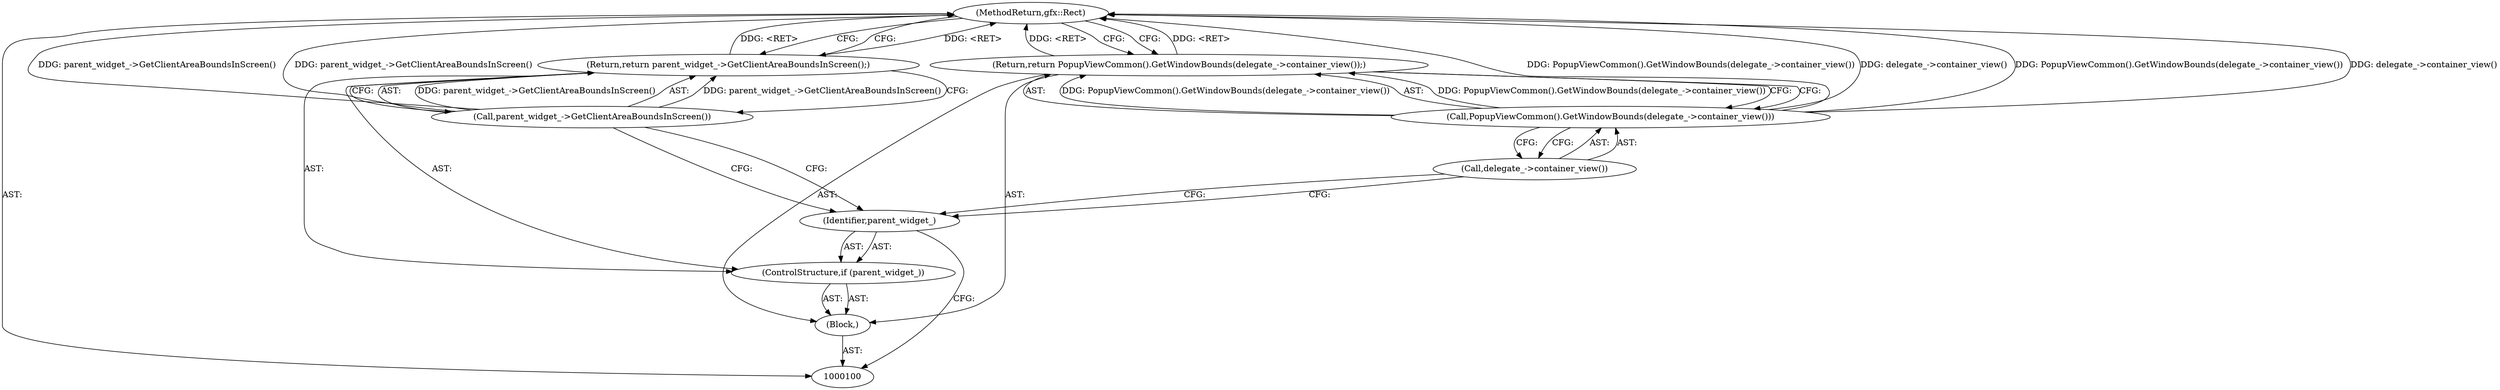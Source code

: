 digraph "1_Chrome_f2d26633cbd50735ac2af30436888b71ac0abad3_0" {
"1000109" [label="(MethodReturn,gfx::Rect)"];
"1000101" [label="(Block,)"];
"1000102" [label="(ControlStructure,if (parent_widget_))"];
"1000103" [label="(Identifier,parent_widget_)"];
"1000105" [label="(Call,parent_widget_->GetClientAreaBoundsInScreen())"];
"1000104" [label="(Return,return parent_widget_->GetClientAreaBoundsInScreen();)"];
"1000106" [label="(Return,return PopupViewCommon().GetWindowBounds(delegate_->container_view());)"];
"1000108" [label="(Call,delegate_->container_view())"];
"1000107" [label="(Call,PopupViewCommon().GetWindowBounds(delegate_->container_view()))"];
"1000109" -> "1000100"  [label="AST: "];
"1000109" -> "1000104"  [label="CFG: "];
"1000109" -> "1000106"  [label="CFG: "];
"1000106" -> "1000109"  [label="DDG: <RET>"];
"1000105" -> "1000109"  [label="DDG: parent_widget_->GetClientAreaBoundsInScreen()"];
"1000107" -> "1000109"  [label="DDG: PopupViewCommon().GetWindowBounds(delegate_->container_view())"];
"1000107" -> "1000109"  [label="DDG: delegate_->container_view()"];
"1000104" -> "1000109"  [label="DDG: <RET>"];
"1000101" -> "1000100"  [label="AST: "];
"1000102" -> "1000101"  [label="AST: "];
"1000106" -> "1000101"  [label="AST: "];
"1000102" -> "1000101"  [label="AST: "];
"1000103" -> "1000102"  [label="AST: "];
"1000104" -> "1000102"  [label="AST: "];
"1000103" -> "1000102"  [label="AST: "];
"1000103" -> "1000100"  [label="CFG: "];
"1000105" -> "1000103"  [label="CFG: "];
"1000108" -> "1000103"  [label="CFG: "];
"1000105" -> "1000104"  [label="AST: "];
"1000105" -> "1000103"  [label="CFG: "];
"1000104" -> "1000105"  [label="CFG: "];
"1000105" -> "1000109"  [label="DDG: parent_widget_->GetClientAreaBoundsInScreen()"];
"1000105" -> "1000104"  [label="DDG: parent_widget_->GetClientAreaBoundsInScreen()"];
"1000104" -> "1000102"  [label="AST: "];
"1000104" -> "1000105"  [label="CFG: "];
"1000105" -> "1000104"  [label="AST: "];
"1000109" -> "1000104"  [label="CFG: "];
"1000104" -> "1000109"  [label="DDG: <RET>"];
"1000105" -> "1000104"  [label="DDG: parent_widget_->GetClientAreaBoundsInScreen()"];
"1000106" -> "1000101"  [label="AST: "];
"1000106" -> "1000107"  [label="CFG: "];
"1000107" -> "1000106"  [label="AST: "];
"1000109" -> "1000106"  [label="CFG: "];
"1000106" -> "1000109"  [label="DDG: <RET>"];
"1000107" -> "1000106"  [label="DDG: PopupViewCommon().GetWindowBounds(delegate_->container_view())"];
"1000108" -> "1000107"  [label="AST: "];
"1000108" -> "1000103"  [label="CFG: "];
"1000107" -> "1000108"  [label="CFG: "];
"1000107" -> "1000106"  [label="AST: "];
"1000107" -> "1000108"  [label="CFG: "];
"1000108" -> "1000107"  [label="AST: "];
"1000106" -> "1000107"  [label="CFG: "];
"1000107" -> "1000109"  [label="DDG: PopupViewCommon().GetWindowBounds(delegate_->container_view())"];
"1000107" -> "1000109"  [label="DDG: delegate_->container_view()"];
"1000107" -> "1000106"  [label="DDG: PopupViewCommon().GetWindowBounds(delegate_->container_view())"];
}
